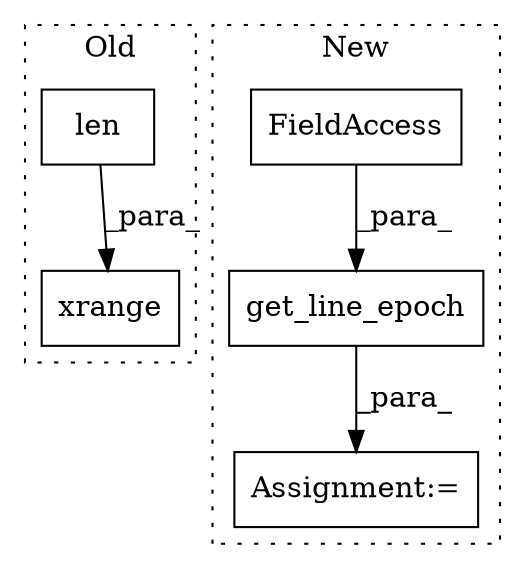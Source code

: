 digraph G {
subgraph cluster0 {
1 [label="xrange" a="32" s="9192,9220" l="7,1" shape="box"];
3 [label="len" a="32" s="9199,9219" l="4,1" shape="box"];
label = "Old";
style="dotted";
}
subgraph cluster1 {
2 [label="get_line_epoch" a="32" s="9085,9104" l="15,1" shape="box"];
4 [label="FieldAccess" a="22" s="9100" l="4" shape="box"];
5 [label="Assignment:=" a="7" s="9084" l="1" shape="box"];
label = "New";
style="dotted";
}
2 -> 5 [label="_para_"];
3 -> 1 [label="_para_"];
4 -> 2 [label="_para_"];
}